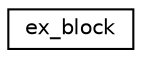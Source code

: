 digraph "Graphical Class Hierarchy"
{
  edge [fontname="Helvetica",fontsize="10",labelfontname="Helvetica",labelfontsize="10"];
  node [fontname="Helvetica",fontsize="10",shape=record];
  rankdir="LR";
  Node1 [label="ex_block",height=0.2,width=0.4,color="black", fillcolor="white", style="filled",URL="$structex__block.html"];
}
